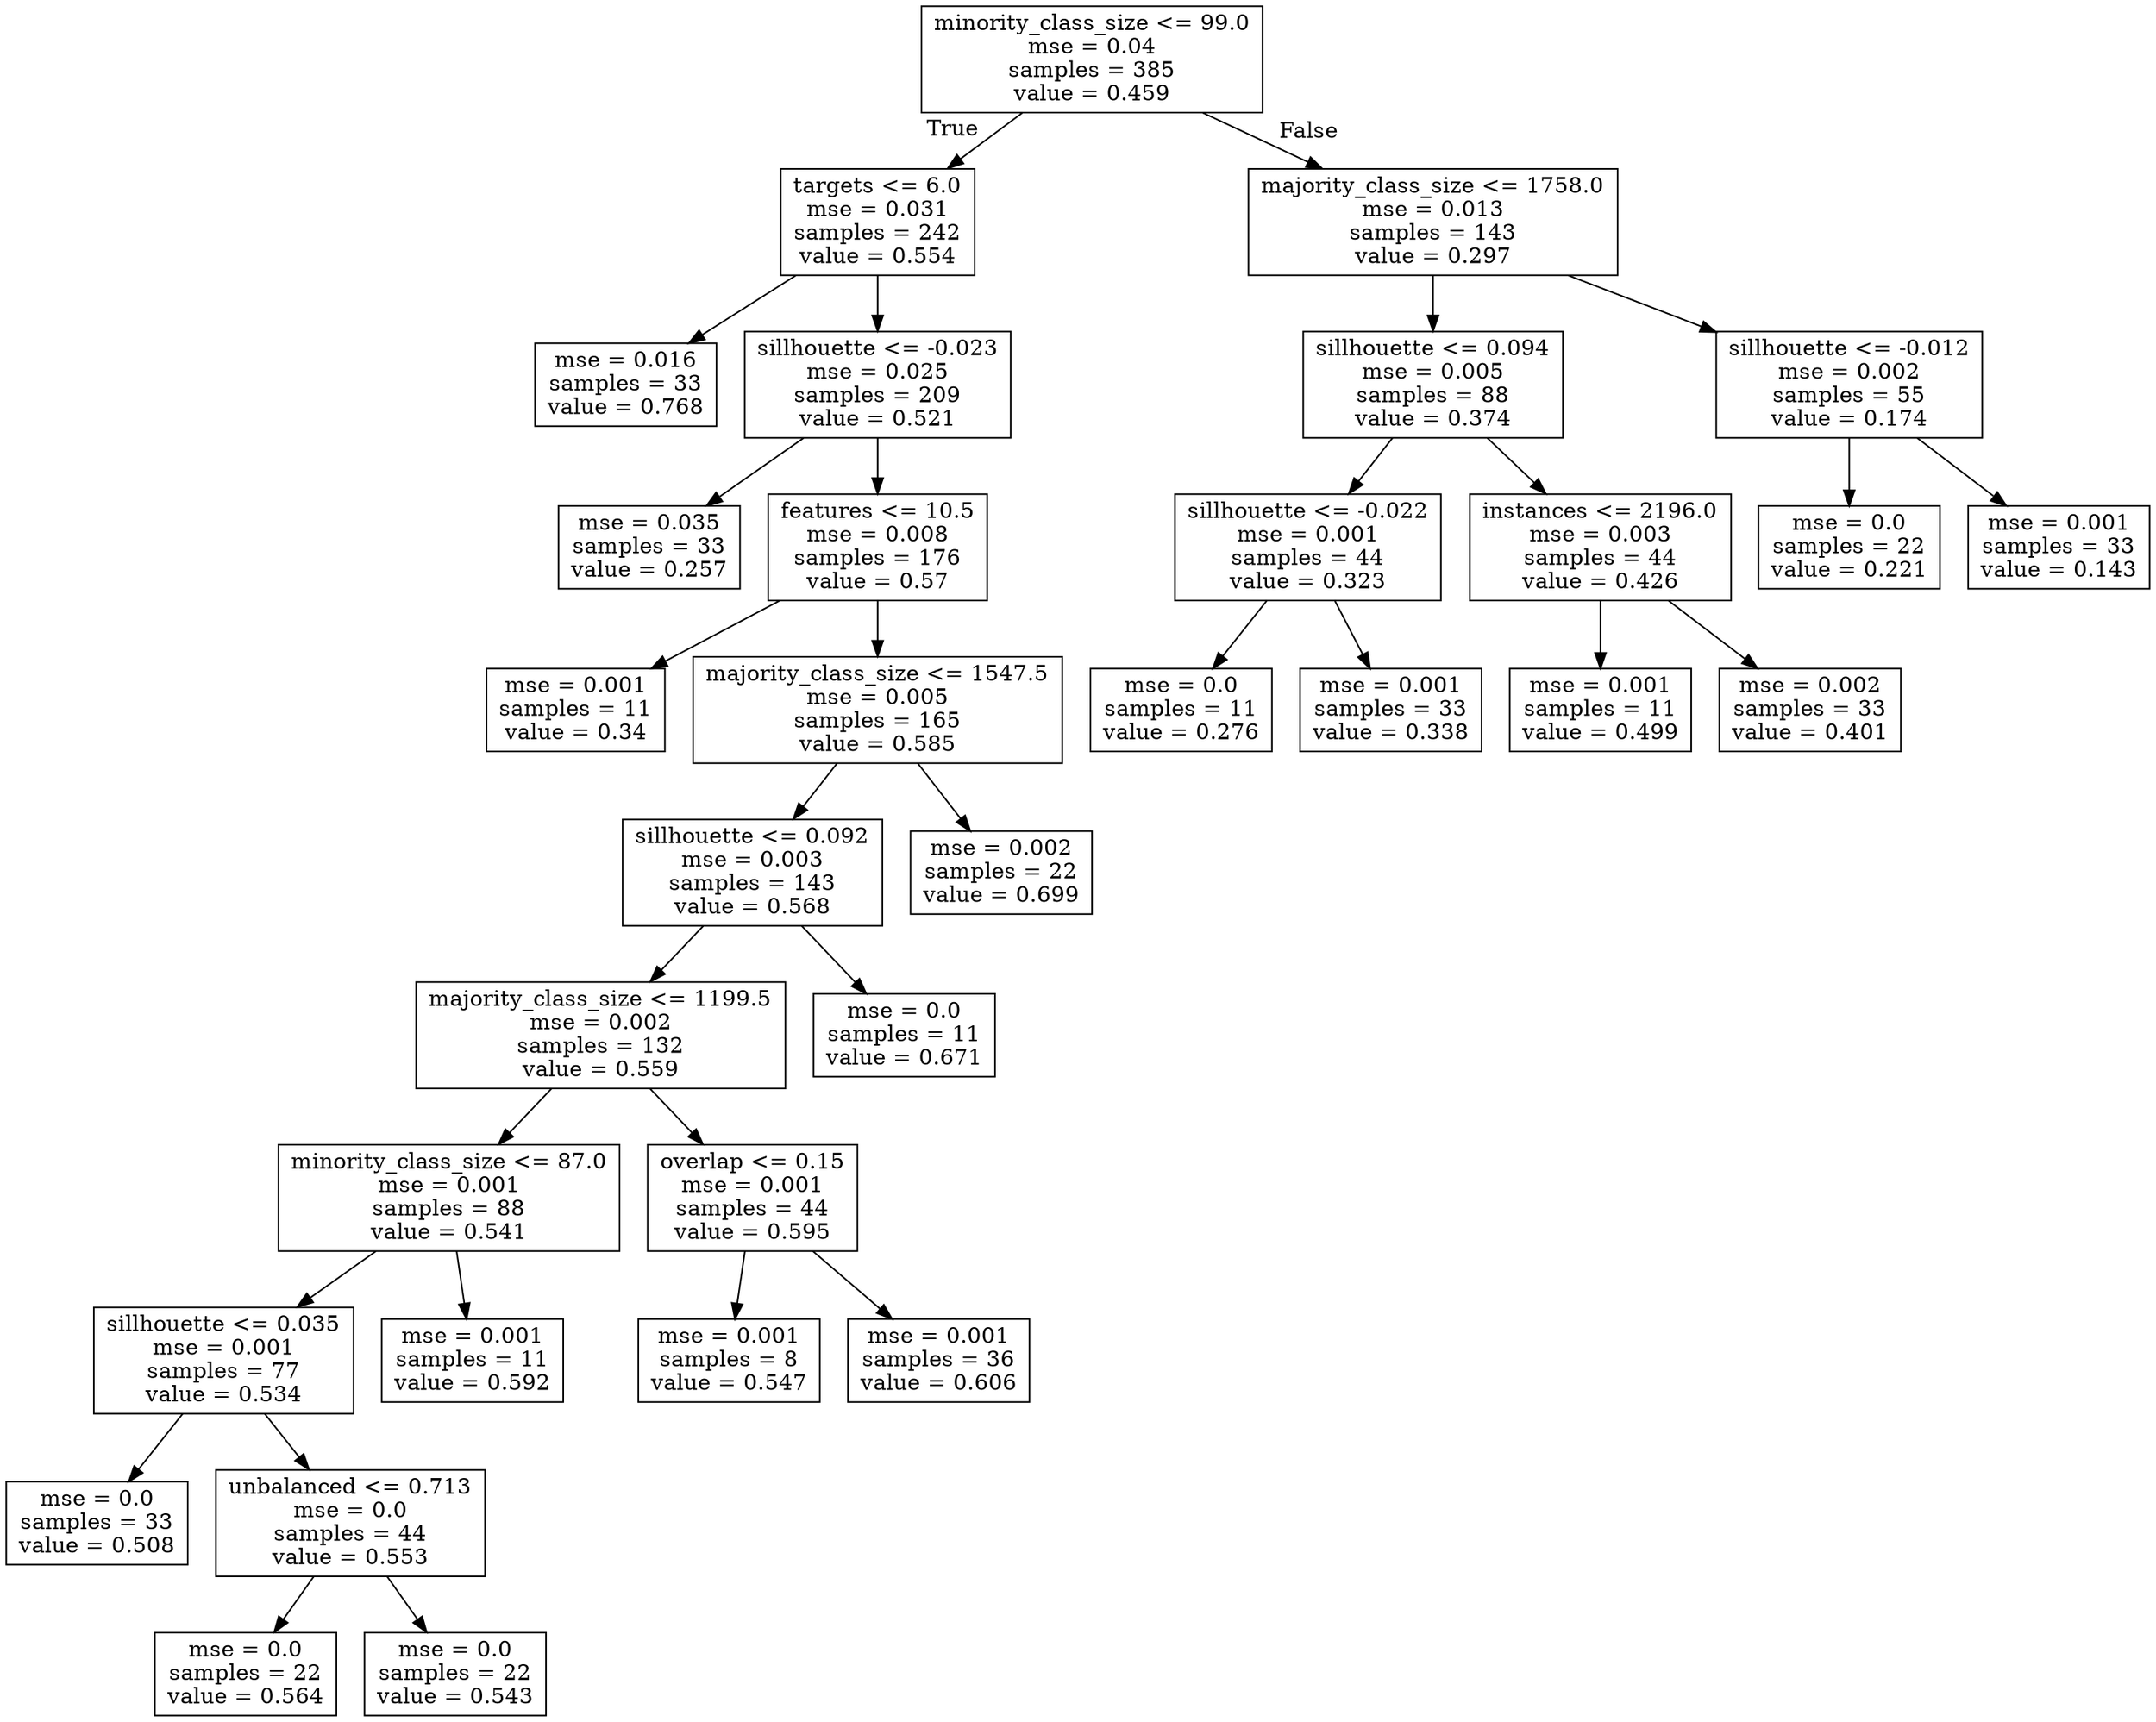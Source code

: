 digraph Tree {
node [shape=box] ;
0 [label="minority_class_size <= 99.0\nmse = 0.04\nsamples = 385\nvalue = 0.459"] ;
1 [label="targets <= 6.0\nmse = 0.031\nsamples = 242\nvalue = 0.554"] ;
0 -> 1 [labeldistance=2.5, labelangle=45, headlabel="True"] ;
2 [label="mse = 0.016\nsamples = 33\nvalue = 0.768"] ;
1 -> 2 ;
3 [label="sillhouette <= -0.023\nmse = 0.025\nsamples = 209\nvalue = 0.521"] ;
1 -> 3 ;
4 [label="mse = 0.035\nsamples = 33\nvalue = 0.257"] ;
3 -> 4 ;
5 [label="features <= 10.5\nmse = 0.008\nsamples = 176\nvalue = 0.57"] ;
3 -> 5 ;
6 [label="mse = 0.001\nsamples = 11\nvalue = 0.34"] ;
5 -> 6 ;
7 [label="majority_class_size <= 1547.5\nmse = 0.005\nsamples = 165\nvalue = 0.585"] ;
5 -> 7 ;
8 [label="sillhouette <= 0.092\nmse = 0.003\nsamples = 143\nvalue = 0.568"] ;
7 -> 8 ;
9 [label="majority_class_size <= 1199.5\nmse = 0.002\nsamples = 132\nvalue = 0.559"] ;
8 -> 9 ;
10 [label="minority_class_size <= 87.0\nmse = 0.001\nsamples = 88\nvalue = 0.541"] ;
9 -> 10 ;
11 [label="sillhouette <= 0.035\nmse = 0.001\nsamples = 77\nvalue = 0.534"] ;
10 -> 11 ;
12 [label="mse = 0.0\nsamples = 33\nvalue = 0.508"] ;
11 -> 12 ;
13 [label="unbalanced <= 0.713\nmse = 0.0\nsamples = 44\nvalue = 0.553"] ;
11 -> 13 ;
14 [label="mse = 0.0\nsamples = 22\nvalue = 0.564"] ;
13 -> 14 ;
15 [label="mse = 0.0\nsamples = 22\nvalue = 0.543"] ;
13 -> 15 ;
16 [label="mse = 0.001\nsamples = 11\nvalue = 0.592"] ;
10 -> 16 ;
17 [label="overlap <= 0.15\nmse = 0.001\nsamples = 44\nvalue = 0.595"] ;
9 -> 17 ;
18 [label="mse = 0.001\nsamples = 8\nvalue = 0.547"] ;
17 -> 18 ;
19 [label="mse = 0.001\nsamples = 36\nvalue = 0.606"] ;
17 -> 19 ;
20 [label="mse = 0.0\nsamples = 11\nvalue = 0.671"] ;
8 -> 20 ;
21 [label="mse = 0.002\nsamples = 22\nvalue = 0.699"] ;
7 -> 21 ;
22 [label="majority_class_size <= 1758.0\nmse = 0.013\nsamples = 143\nvalue = 0.297"] ;
0 -> 22 [labeldistance=2.5, labelangle=-45, headlabel="False"] ;
23 [label="sillhouette <= 0.094\nmse = 0.005\nsamples = 88\nvalue = 0.374"] ;
22 -> 23 ;
24 [label="sillhouette <= -0.022\nmse = 0.001\nsamples = 44\nvalue = 0.323"] ;
23 -> 24 ;
25 [label="mse = 0.0\nsamples = 11\nvalue = 0.276"] ;
24 -> 25 ;
26 [label="mse = 0.001\nsamples = 33\nvalue = 0.338"] ;
24 -> 26 ;
27 [label="instances <= 2196.0\nmse = 0.003\nsamples = 44\nvalue = 0.426"] ;
23 -> 27 ;
28 [label="mse = 0.001\nsamples = 11\nvalue = 0.499"] ;
27 -> 28 ;
29 [label="mse = 0.002\nsamples = 33\nvalue = 0.401"] ;
27 -> 29 ;
30 [label="sillhouette <= -0.012\nmse = 0.002\nsamples = 55\nvalue = 0.174"] ;
22 -> 30 ;
31 [label="mse = 0.0\nsamples = 22\nvalue = 0.221"] ;
30 -> 31 ;
32 [label="mse = 0.001\nsamples = 33\nvalue = 0.143"] ;
30 -> 32 ;
}